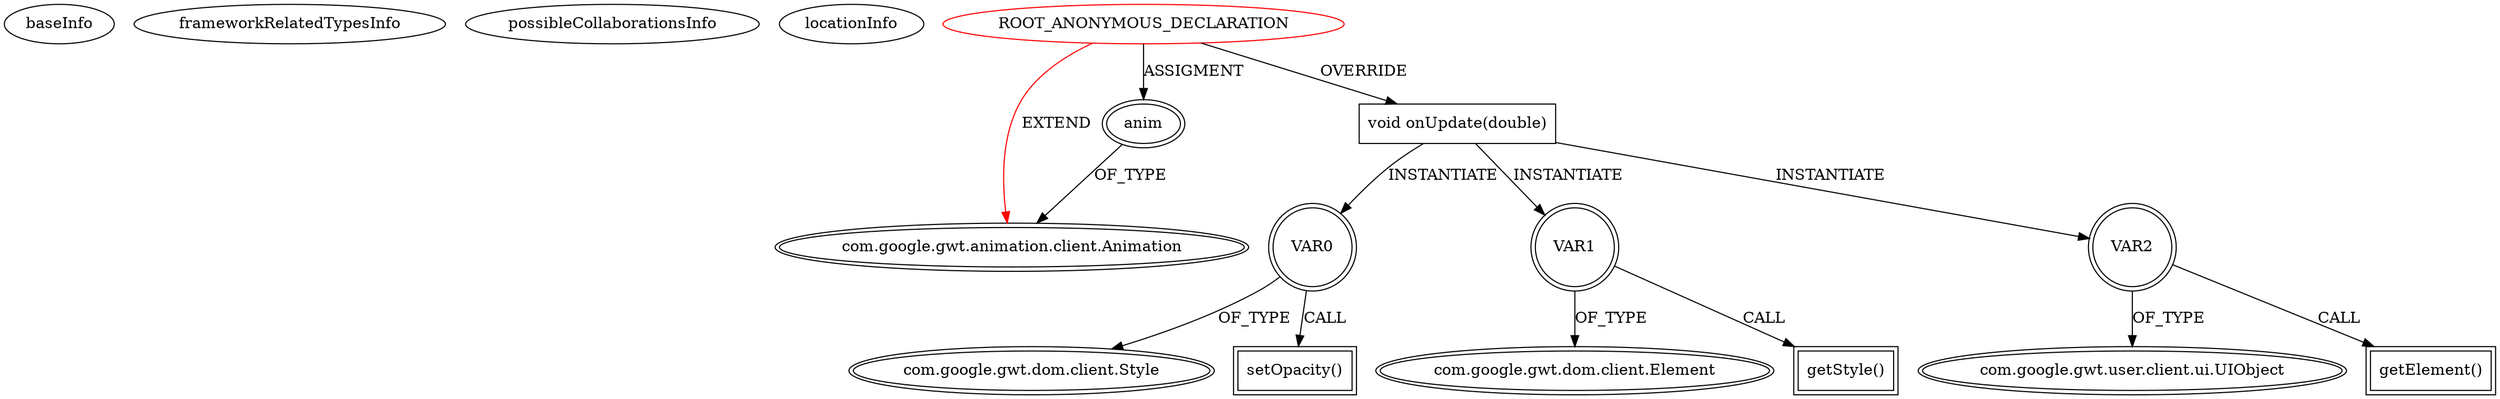 digraph {
baseInfo[graphId=3562,category="extension_graph",isAnonymous=true,possibleRelation=false]
frameworkRelatedTypesInfo[0="com.google.gwt.animation.client.Animation"]
possibleCollaborationsInfo[]
locationInfo[projectName="lambourg-WebGallery",filePath="/lambourg-WebGallery/WebGallery-master/client/src/com/lambourg/webgallery/client/pictureview/PictureView.java",contextSignature="void showControls()",graphId="3562"]
0[label="ROOT_ANONYMOUS_DECLARATION",vertexType="ROOT_ANONYMOUS_DECLARATION",isFrameworkType=false,color=red]
1[label="com.google.gwt.animation.client.Animation",vertexType="FRAMEWORK_CLASS_TYPE",isFrameworkType=true,peripheries=2]
2[label="anim",vertexType="OUTSIDE_VARIABLE_EXPRESION",isFrameworkType=true,peripheries=2]
4[label="void onUpdate(double)",vertexType="OVERRIDING_METHOD_DECLARATION",isFrameworkType=false,shape=box]
5[label="VAR0",vertexType="VARIABLE_EXPRESION",isFrameworkType=true,peripheries=2,shape=circle]
7[label="com.google.gwt.dom.client.Style",vertexType="FRAMEWORK_CLASS_TYPE",isFrameworkType=true,peripheries=2]
6[label="setOpacity()",vertexType="INSIDE_CALL",isFrameworkType=true,peripheries=2,shape=box]
8[label="VAR1",vertexType="VARIABLE_EXPRESION",isFrameworkType=true,peripheries=2,shape=circle]
10[label="com.google.gwt.dom.client.Element",vertexType="FRAMEWORK_CLASS_TYPE",isFrameworkType=true,peripheries=2]
9[label="getStyle()",vertexType="INSIDE_CALL",isFrameworkType=true,peripheries=2,shape=box]
11[label="VAR2",vertexType="VARIABLE_EXPRESION",isFrameworkType=true,peripheries=2,shape=circle]
13[label="com.google.gwt.user.client.ui.UIObject",vertexType="FRAMEWORK_CLASS_TYPE",isFrameworkType=true,peripheries=2]
12[label="getElement()",vertexType="INSIDE_CALL",isFrameworkType=true,peripheries=2,shape=box]
0->1[label="EXTEND",color=red]
0->2[label="ASSIGMENT"]
2->1[label="OF_TYPE"]
0->4[label="OVERRIDE"]
4->5[label="INSTANTIATE"]
5->7[label="OF_TYPE"]
5->6[label="CALL"]
4->8[label="INSTANTIATE"]
8->10[label="OF_TYPE"]
8->9[label="CALL"]
4->11[label="INSTANTIATE"]
11->13[label="OF_TYPE"]
11->12[label="CALL"]
}
